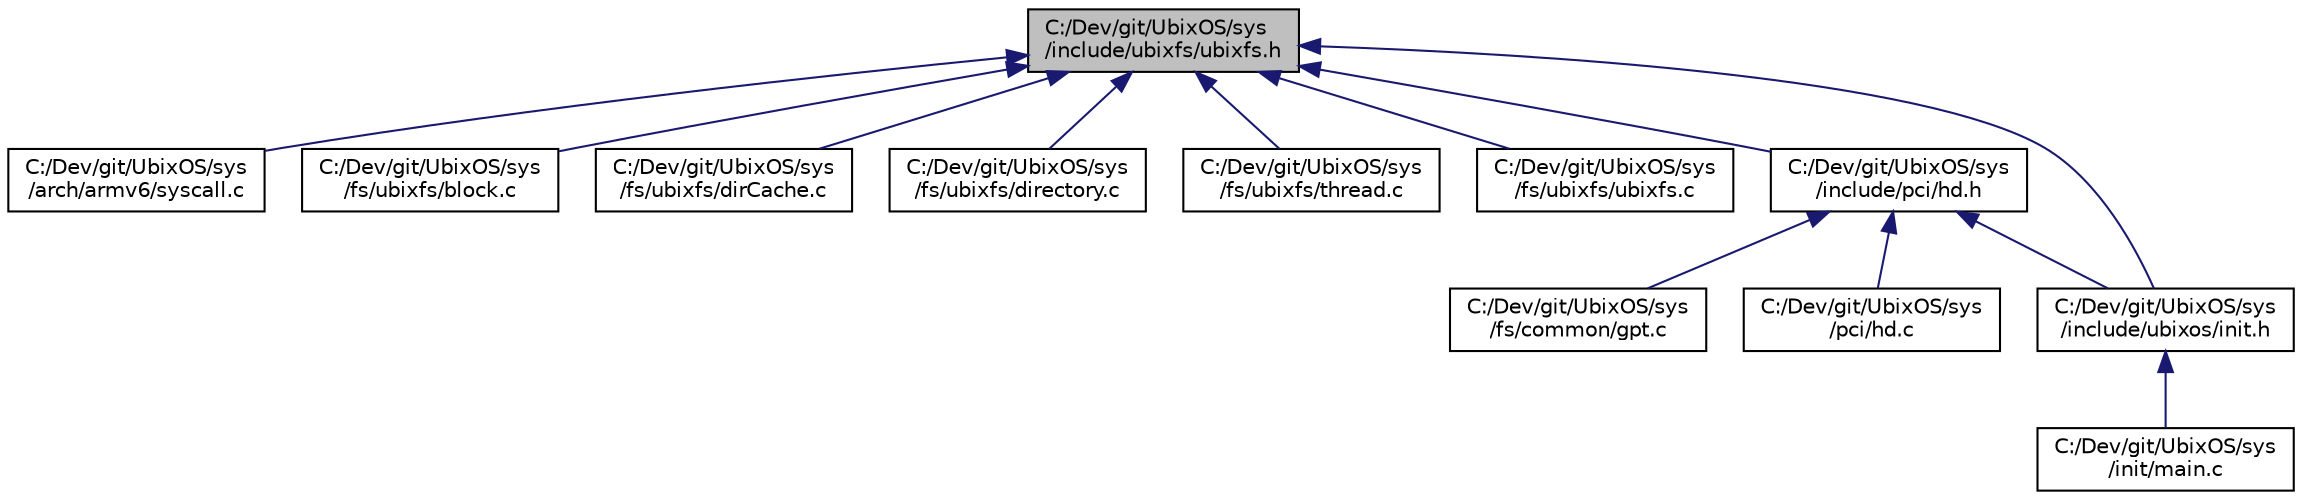 digraph "C:/Dev/git/UbixOS/sys/include/ubixfs/ubixfs.h"
{
 // LATEX_PDF_SIZE
  edge [fontname="Helvetica",fontsize="10",labelfontname="Helvetica",labelfontsize="10"];
  node [fontname="Helvetica",fontsize="10",shape=record];
  Node1 [label="C:/Dev/git/UbixOS/sys\l/include/ubixfs/ubixfs.h",height=0.2,width=0.4,color="black", fillcolor="grey75", style="filled", fontcolor="black",tooltip=" "];
  Node1 -> Node2 [dir="back",color="midnightblue",fontsize="10",style="solid",fontname="Helvetica"];
  Node2 [label="C:/Dev/git/UbixOS/sys\l/arch/armv6/syscall.c",height=0.2,width=0.4,color="black", fillcolor="white", style="filled",URL="$arch_2armv6_2syscall_8c.html",tooltip=" "];
  Node1 -> Node3 [dir="back",color="midnightblue",fontsize="10",style="solid",fontname="Helvetica"];
  Node3 [label="C:/Dev/git/UbixOS/sys\l/fs/ubixfs/block.c",height=0.2,width=0.4,color="black", fillcolor="white", style="filled",URL="$block_8c.html",tooltip=" "];
  Node1 -> Node4 [dir="back",color="midnightblue",fontsize="10",style="solid",fontname="Helvetica"];
  Node4 [label="C:/Dev/git/UbixOS/sys\l/fs/ubixfs/dirCache.c",height=0.2,width=0.4,color="black", fillcolor="white", style="filled",URL="$dirCache_8c.html",tooltip=" "];
  Node1 -> Node5 [dir="back",color="midnightblue",fontsize="10",style="solid",fontname="Helvetica"];
  Node5 [label="C:/Dev/git/UbixOS/sys\l/fs/ubixfs/directory.c",height=0.2,width=0.4,color="black", fillcolor="white", style="filled",URL="$directory_8c.html",tooltip=" "];
  Node1 -> Node6 [dir="back",color="midnightblue",fontsize="10",style="solid",fontname="Helvetica"];
  Node6 [label="C:/Dev/git/UbixOS/sys\l/fs/ubixfs/thread.c",height=0.2,width=0.4,color="black", fillcolor="white", style="filled",URL="$thread_8c.html",tooltip=" "];
  Node1 -> Node7 [dir="back",color="midnightblue",fontsize="10",style="solid",fontname="Helvetica"];
  Node7 [label="C:/Dev/git/UbixOS/sys\l/fs/ubixfs/ubixfs.c",height=0.2,width=0.4,color="black", fillcolor="white", style="filled",URL="$ubixfs_8c.html",tooltip=" "];
  Node1 -> Node8 [dir="back",color="midnightblue",fontsize="10",style="solid",fontname="Helvetica"];
  Node8 [label="C:/Dev/git/UbixOS/sys\l/include/pci/hd.h",height=0.2,width=0.4,color="black", fillcolor="white", style="filled",URL="$hd_8h.html",tooltip=" "];
  Node8 -> Node9 [dir="back",color="midnightblue",fontsize="10",style="solid",fontname="Helvetica"];
  Node9 [label="C:/Dev/git/UbixOS/sys\l/fs/common/gpt.c",height=0.2,width=0.4,color="black", fillcolor="white", style="filled",URL="$gpt_8c.html",tooltip=" "];
  Node8 -> Node10 [dir="back",color="midnightblue",fontsize="10",style="solid",fontname="Helvetica"];
  Node10 [label="C:/Dev/git/UbixOS/sys\l/include/ubixos/init.h",height=0.2,width=0.4,color="black", fillcolor="white", style="filled",URL="$ubixos_2init_8h.html",tooltip=" "];
  Node10 -> Node11 [dir="back",color="midnightblue",fontsize="10",style="solid",fontname="Helvetica"];
  Node11 [label="C:/Dev/git/UbixOS/sys\l/init/main.c",height=0.2,width=0.4,color="black", fillcolor="white", style="filled",URL="$main_8c.html",tooltip=" "];
  Node8 -> Node12 [dir="back",color="midnightblue",fontsize="10",style="solid",fontname="Helvetica"];
  Node12 [label="C:/Dev/git/UbixOS/sys\l/pci/hd.c",height=0.2,width=0.4,color="black", fillcolor="white", style="filled",URL="$hd_8c.html",tooltip=" "];
  Node1 -> Node10 [dir="back",color="midnightblue",fontsize="10",style="solid",fontname="Helvetica"];
}

